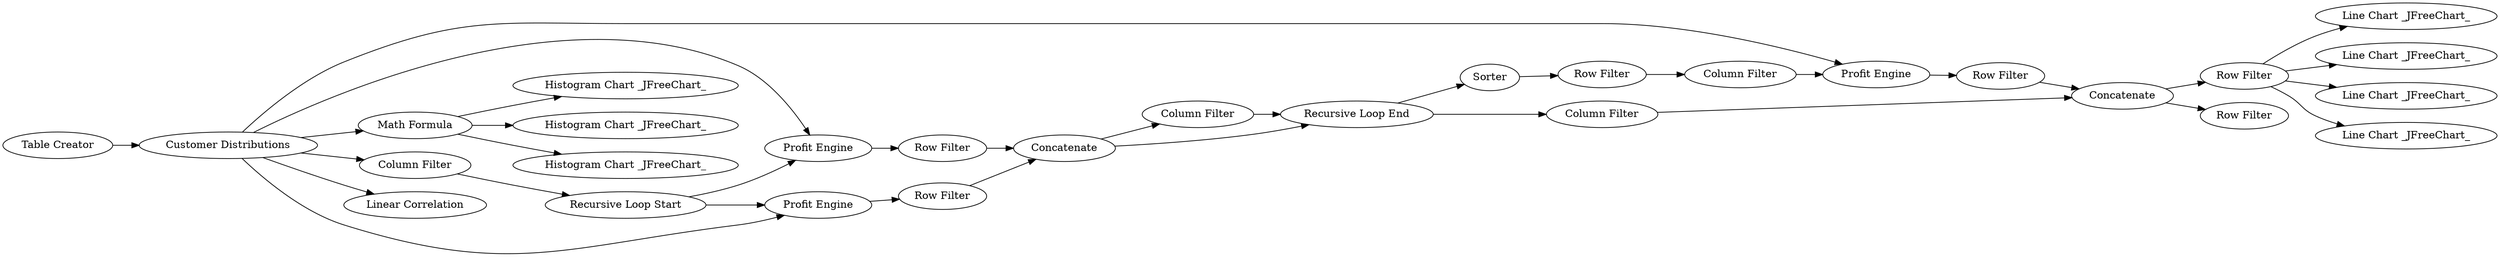 digraph {
	"-4848393777654792453_44" [label="Line Chart _JFreeChart_"]
	"-4848393777654792453_51" [label="Histogram Chart _JFreeChart_"]
	"-4848393777654792453_42" [label="Line Chart _JFreeChart_"]
	"-4848393777654792453_48" [label="Histogram Chart _JFreeChart_"]
	"-4848393777654792453_18" [label="Profit Engine"]
	"-4848393777654792453_27" [label="Recursive Loop Start"]
	"-4848393777654792453_50" [label="Histogram Chart _JFreeChart_"]
	"-4848393777654792453_20" [label="Row Filter"]
	"-4848393777654792453_33" [label=Sorter]
	"-4848393777654792453_28" [label="Recursive Loop End"]
	"-4848393777654792453_36" [label=Concatenate]
	"-4848393777654792453_34" [label="Profit Engine"]
	"-4848393777654792453_17" [label="Table Creator"]
	"-4848393777654792453_30" [label="Column Filter"]
	"-4848393777654792453_37" [label="Row Filter"]
	"-4848393777654792453_19" [label="Row Filter"]
	"-4848393777654792453_46" [label="Customer Distributions"]
	"-4848393777654792453_49" [label="Math Formula"]
	"-4848393777654792453_40" [label="Row Filter"]
	"-4848393777654792453_3" [label="Profit Engine"]
	"-4848393777654792453_31" [label="Row Filter"]
	"-4848393777654792453_35" [label="Column Filter"]
	"-4848393777654792453_41" [label="Row Filter"]
	"-4848393777654792453_52" [label="Linear Correlation"]
	"-4848393777654792453_21" [label=Concatenate]
	"-4848393777654792453_32" [label="Column Filter"]
	"-4848393777654792453_29" [label="Column Filter"]
	"-4848393777654792453_45" [label="Line Chart _JFreeChart_"]
	"-4848393777654792453_43" [label="Line Chart _JFreeChart_"]
	"-4848393777654792453_46" -> "-4848393777654792453_3"
	"-4848393777654792453_37" -> "-4848393777654792453_36"
	"-4848393777654792453_46" -> "-4848393777654792453_34"
	"-4848393777654792453_46" -> "-4848393777654792453_52"
	"-4848393777654792453_20" -> "-4848393777654792453_21"
	"-4848393777654792453_18" -> "-4848393777654792453_20"
	"-4848393777654792453_46" -> "-4848393777654792453_49"
	"-4848393777654792453_36" -> "-4848393777654792453_41"
	"-4848393777654792453_32" -> "-4848393777654792453_34"
	"-4848393777654792453_21" -> "-4848393777654792453_30"
	"-4848393777654792453_49" -> "-4848393777654792453_48"
	"-4848393777654792453_28" -> "-4848393777654792453_35"
	"-4848393777654792453_40" -> "-4848393777654792453_44"
	"-4848393777654792453_49" -> "-4848393777654792453_51"
	"-4848393777654792453_46" -> "-4848393777654792453_18"
	"-4848393777654792453_40" -> "-4848393777654792453_43"
	"-4848393777654792453_36" -> "-4848393777654792453_40"
	"-4848393777654792453_27" -> "-4848393777654792453_3"
	"-4848393777654792453_28" -> "-4848393777654792453_33"
	"-4848393777654792453_40" -> "-4848393777654792453_45"
	"-4848393777654792453_30" -> "-4848393777654792453_28"
	"-4848393777654792453_21" -> "-4848393777654792453_28"
	"-4848393777654792453_34" -> "-4848393777654792453_37"
	"-4848393777654792453_35" -> "-4848393777654792453_36"
	"-4848393777654792453_27" -> "-4848393777654792453_18"
	"-4848393777654792453_33" -> "-4848393777654792453_31"
	"-4848393777654792453_17" -> "-4848393777654792453_46"
	"-4848393777654792453_3" -> "-4848393777654792453_19"
	"-4848393777654792453_40" -> "-4848393777654792453_42"
	"-4848393777654792453_46" -> "-4848393777654792453_29"
	"-4848393777654792453_31" -> "-4848393777654792453_32"
	"-4848393777654792453_19" -> "-4848393777654792453_21"
	"-4848393777654792453_29" -> "-4848393777654792453_27"
	"-4848393777654792453_49" -> "-4848393777654792453_50"
	rankdir=LR
}
